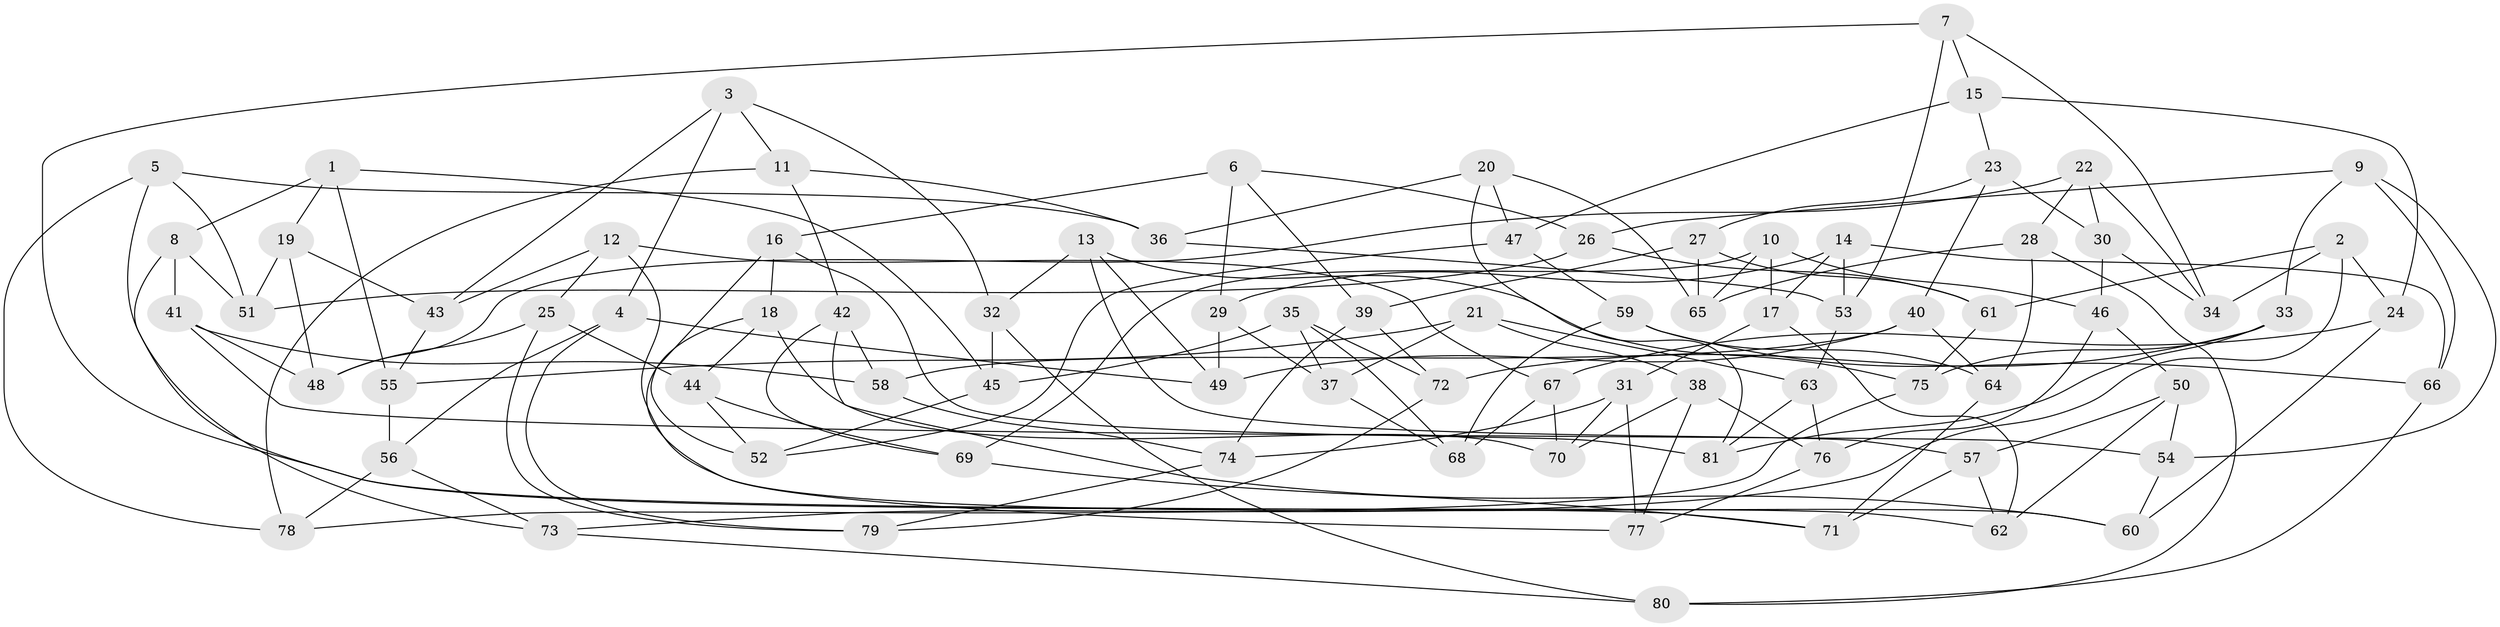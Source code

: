 // Generated by graph-tools (version 1.1) at 2025/11/02/27/25 16:11:47]
// undirected, 81 vertices, 162 edges
graph export_dot {
graph [start="1"]
  node [color=gray90,style=filled];
  1;
  2;
  3;
  4;
  5;
  6;
  7;
  8;
  9;
  10;
  11;
  12;
  13;
  14;
  15;
  16;
  17;
  18;
  19;
  20;
  21;
  22;
  23;
  24;
  25;
  26;
  27;
  28;
  29;
  30;
  31;
  32;
  33;
  34;
  35;
  36;
  37;
  38;
  39;
  40;
  41;
  42;
  43;
  44;
  45;
  46;
  47;
  48;
  49;
  50;
  51;
  52;
  53;
  54;
  55;
  56;
  57;
  58;
  59;
  60;
  61;
  62;
  63;
  64;
  65;
  66;
  67;
  68;
  69;
  70;
  71;
  72;
  73;
  74;
  75;
  76;
  77;
  78;
  79;
  80;
  81;
  1 -- 19;
  1 -- 8;
  1 -- 55;
  1 -- 45;
  2 -- 73;
  2 -- 24;
  2 -- 34;
  2 -- 61;
  3 -- 4;
  3 -- 32;
  3 -- 43;
  3 -- 11;
  4 -- 56;
  4 -- 49;
  4 -- 79;
  5 -- 51;
  5 -- 36;
  5 -- 71;
  5 -- 78;
  6 -- 26;
  6 -- 16;
  6 -- 29;
  6 -- 39;
  7 -- 53;
  7 -- 15;
  7 -- 34;
  7 -- 62;
  8 -- 73;
  8 -- 51;
  8 -- 41;
  9 -- 66;
  9 -- 33;
  9 -- 54;
  9 -- 26;
  10 -- 46;
  10 -- 69;
  10 -- 65;
  10 -- 17;
  11 -- 36;
  11 -- 78;
  11 -- 42;
  12 -- 25;
  12 -- 60;
  12 -- 43;
  12 -- 67;
  13 -- 57;
  13 -- 75;
  13 -- 49;
  13 -- 32;
  14 -- 17;
  14 -- 29;
  14 -- 53;
  14 -- 66;
  15 -- 23;
  15 -- 47;
  15 -- 24;
  16 -- 81;
  16 -- 18;
  16 -- 52;
  17 -- 31;
  17 -- 62;
  18 -- 70;
  18 -- 77;
  18 -- 44;
  19 -- 48;
  19 -- 43;
  19 -- 51;
  20 -- 36;
  20 -- 65;
  20 -- 47;
  20 -- 81;
  21 -- 63;
  21 -- 38;
  21 -- 37;
  21 -- 55;
  22 -- 34;
  22 -- 28;
  22 -- 48;
  22 -- 30;
  23 -- 40;
  23 -- 27;
  23 -- 30;
  24 -- 60;
  24 -- 67;
  25 -- 48;
  25 -- 44;
  25 -- 79;
  26 -- 61;
  26 -- 51;
  27 -- 65;
  27 -- 61;
  27 -- 39;
  28 -- 64;
  28 -- 65;
  28 -- 80;
  29 -- 49;
  29 -- 37;
  30 -- 34;
  30 -- 46;
  31 -- 70;
  31 -- 74;
  31 -- 77;
  32 -- 45;
  32 -- 80;
  33 -- 72;
  33 -- 75;
  33 -- 81;
  35 -- 45;
  35 -- 72;
  35 -- 37;
  35 -- 68;
  36 -- 53;
  37 -- 68;
  38 -- 77;
  38 -- 70;
  38 -- 76;
  39 -- 72;
  39 -- 74;
  40 -- 49;
  40 -- 58;
  40 -- 64;
  41 -- 58;
  41 -- 48;
  41 -- 54;
  42 -- 58;
  42 -- 60;
  42 -- 69;
  43 -- 55;
  44 -- 69;
  44 -- 52;
  45 -- 52;
  46 -- 50;
  46 -- 76;
  47 -- 52;
  47 -- 59;
  50 -- 54;
  50 -- 62;
  50 -- 57;
  53 -- 63;
  54 -- 60;
  55 -- 56;
  56 -- 78;
  56 -- 73;
  57 -- 71;
  57 -- 62;
  58 -- 74;
  59 -- 66;
  59 -- 64;
  59 -- 68;
  61 -- 75;
  63 -- 76;
  63 -- 81;
  64 -- 71;
  66 -- 80;
  67 -- 70;
  67 -- 68;
  69 -- 71;
  72 -- 79;
  73 -- 80;
  74 -- 79;
  75 -- 78;
  76 -- 77;
}
